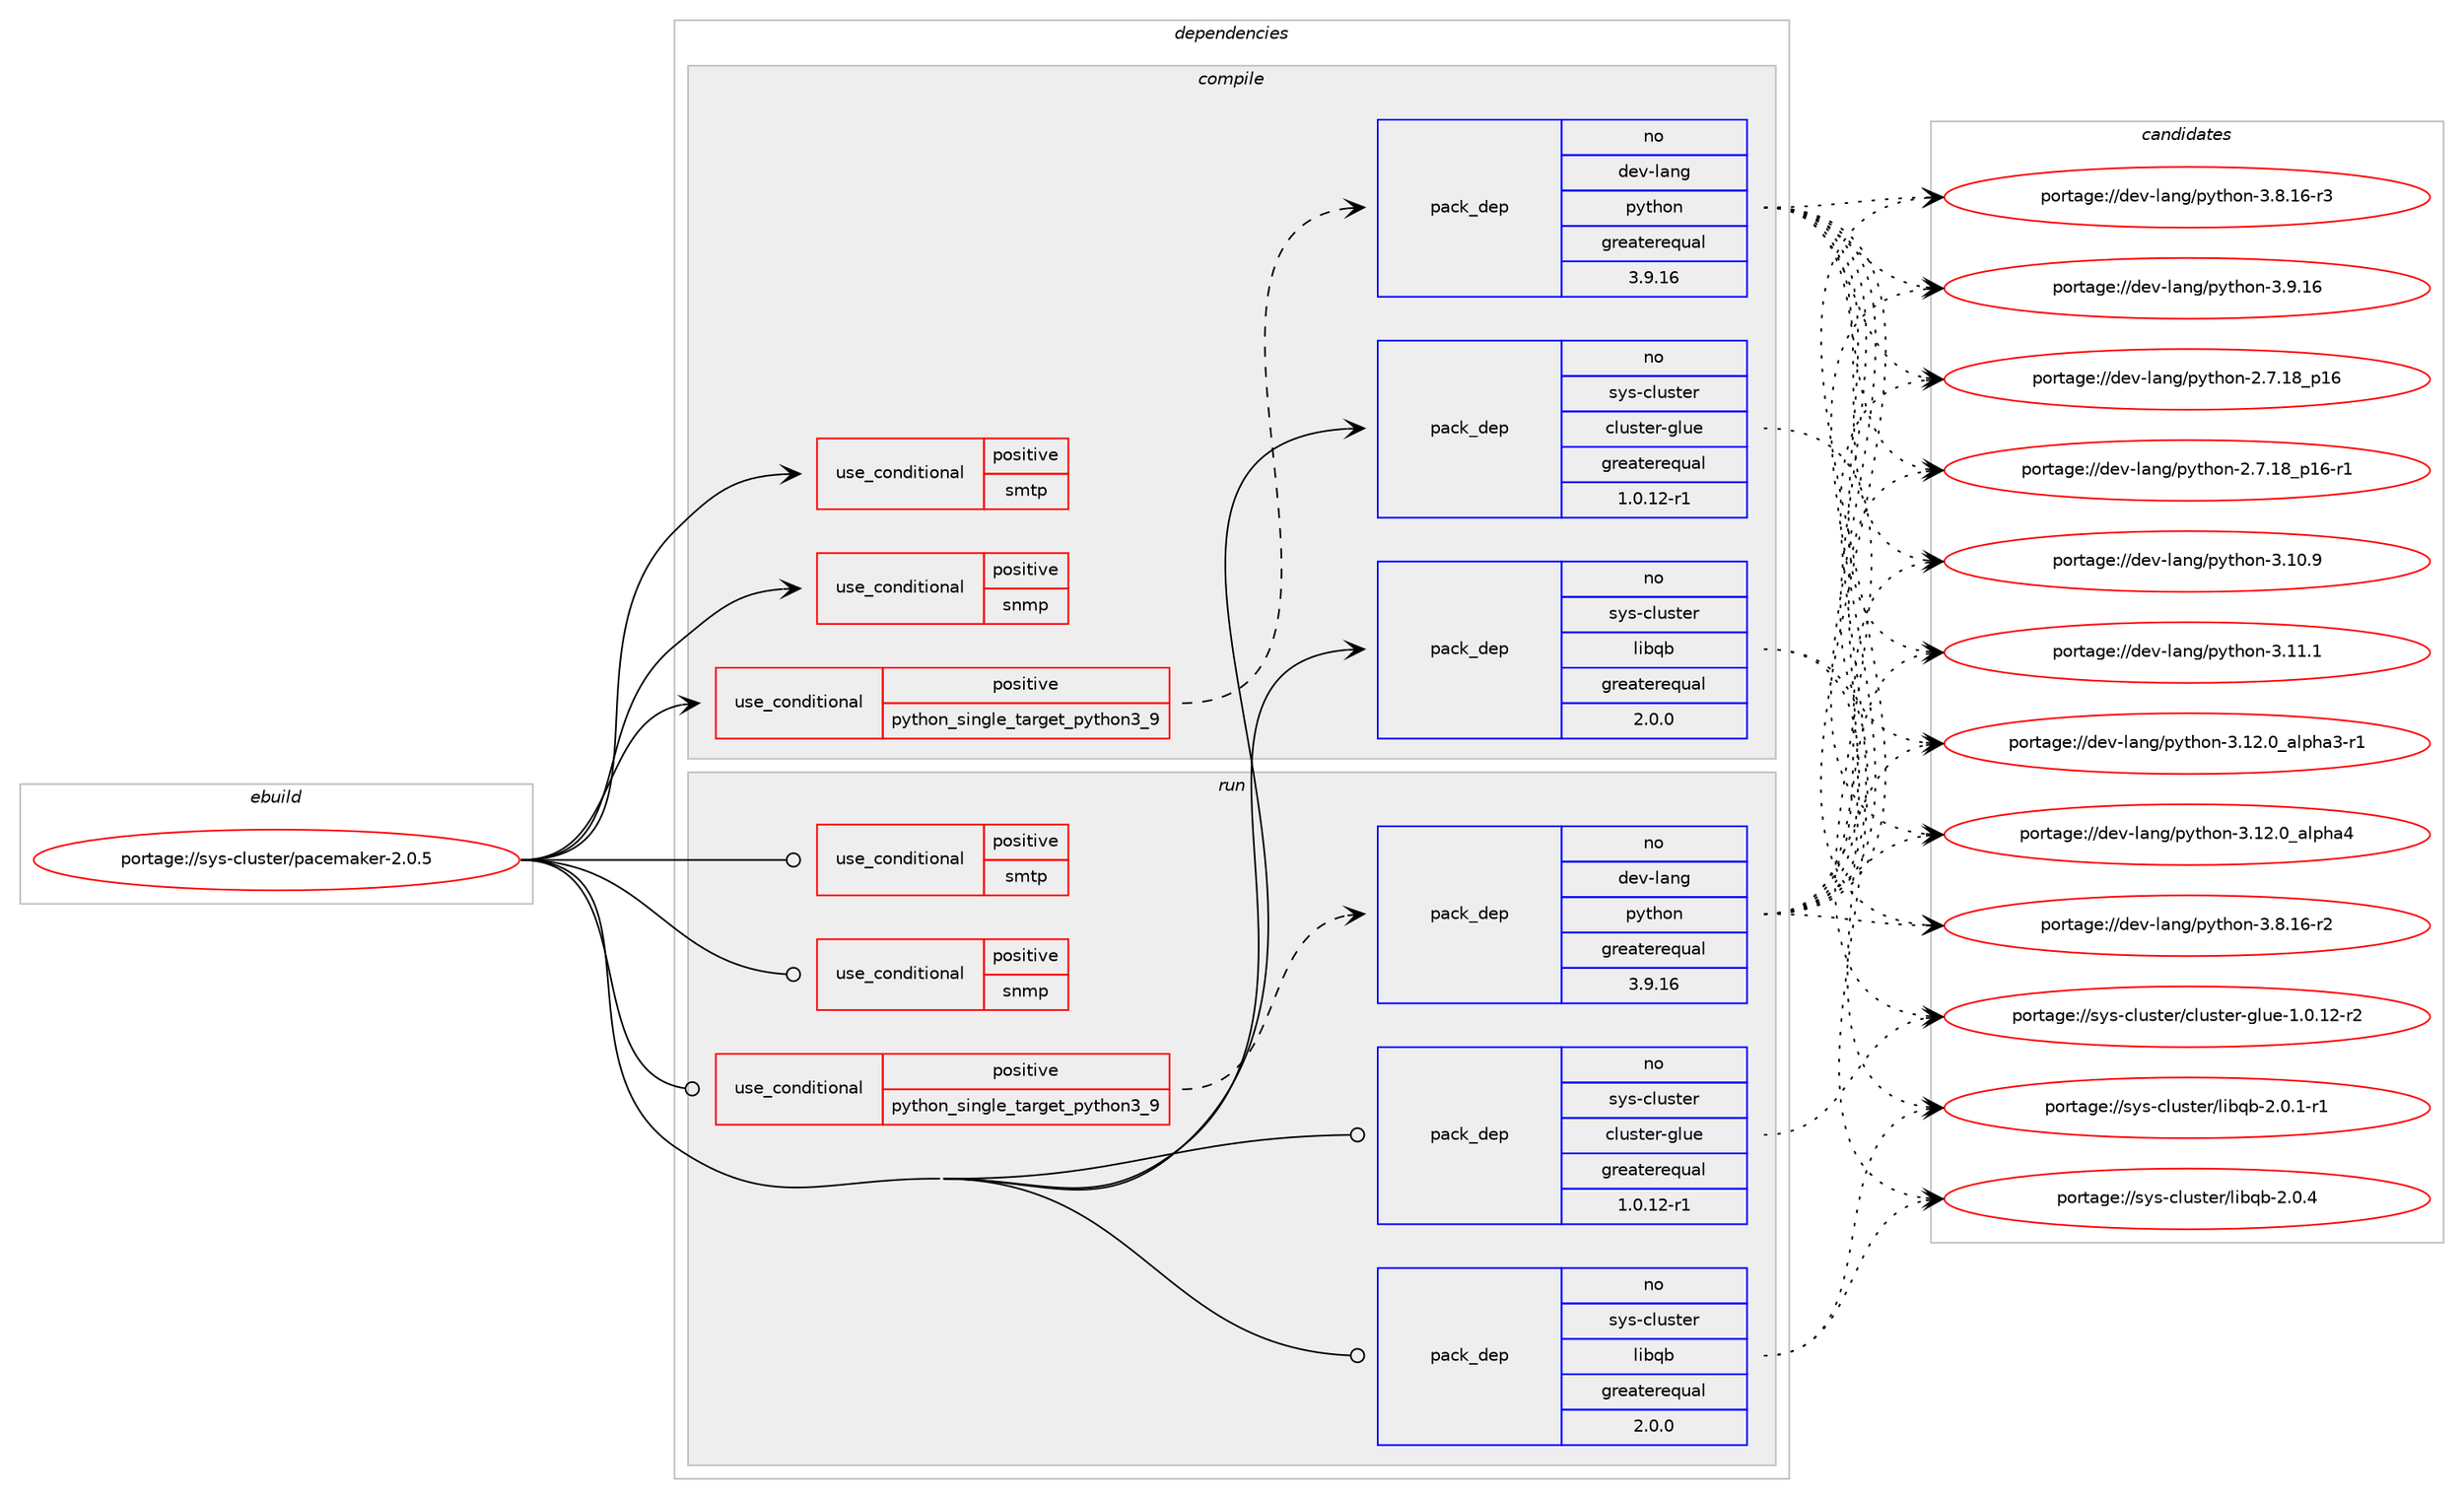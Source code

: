 digraph prolog {

# *************
# Graph options
# *************

newrank=true;
concentrate=true;
compound=true;
graph [rankdir=LR,fontname=Helvetica,fontsize=10,ranksep=1.5];#, ranksep=2.5, nodesep=0.2];
edge  [arrowhead=vee];
node  [fontname=Helvetica,fontsize=10];

# **********
# The ebuild
# **********

subgraph cluster_leftcol {
color=gray;
rank=same;
label=<<i>ebuild</i>>;
id [label="portage://sys-cluster/pacemaker-2.0.5", color=red, width=4, href="../sys-cluster/pacemaker-2.0.5.svg"];
}

# ****************
# The dependencies
# ****************

subgraph cluster_midcol {
color=gray;
label=<<i>dependencies</i>>;
subgraph cluster_compile {
fillcolor="#eeeeee";
style=filled;
label=<<i>compile</i>>;
subgraph cond5502 {
dependency8518 [label=<<TABLE BORDER="0" CELLBORDER="1" CELLSPACING="0" CELLPADDING="4"><TR><TD ROWSPAN="3" CELLPADDING="10">use_conditional</TD></TR><TR><TD>positive</TD></TR><TR><TD>python_single_target_python3_9</TD></TR></TABLE>>, shape=none, color=red];
subgraph pack2938 {
dependency8519 [label=<<TABLE BORDER="0" CELLBORDER="1" CELLSPACING="0" CELLPADDING="4" WIDTH="220"><TR><TD ROWSPAN="6" CELLPADDING="30">pack_dep</TD></TR><TR><TD WIDTH="110">no</TD></TR><TR><TD>dev-lang</TD></TR><TR><TD>python</TD></TR><TR><TD>greaterequal</TD></TR><TR><TD>3.9.16</TD></TR></TABLE>>, shape=none, color=blue];
}
dependency8518:e -> dependency8519:w [weight=20,style="dashed",arrowhead="vee"];
}
id:e -> dependency8518:w [weight=20,style="solid",arrowhead="vee"];
subgraph cond5503 {
dependency8520 [label=<<TABLE BORDER="0" CELLBORDER="1" CELLSPACING="0" CELLPADDING="4"><TR><TD ROWSPAN="3" CELLPADDING="10">use_conditional</TD></TR><TR><TD>positive</TD></TR><TR><TD>smtp</TD></TR></TABLE>>, shape=none, color=red];
# *** BEGIN UNKNOWN DEPENDENCY TYPE (TODO) ***
# dependency8520 -> package_dependency(portage://sys-cluster/pacemaker-2.0.5,install,no,net-libs,libesmtp,none,[,,],[],[])
# *** END UNKNOWN DEPENDENCY TYPE (TODO) ***

}
id:e -> dependency8520:w [weight=20,style="solid",arrowhead="vee"];
subgraph cond5504 {
dependency8521 [label=<<TABLE BORDER="0" CELLBORDER="1" CELLSPACING="0" CELLPADDING="4"><TR><TD ROWSPAN="3" CELLPADDING="10">use_conditional</TD></TR><TR><TD>positive</TD></TR><TR><TD>snmp</TD></TR></TABLE>>, shape=none, color=red];
# *** BEGIN UNKNOWN DEPENDENCY TYPE (TODO) ***
# dependency8521 -> package_dependency(portage://sys-cluster/pacemaker-2.0.5,install,no,net-analyzer,net-snmp,none,[,,],[],[])
# *** END UNKNOWN DEPENDENCY TYPE (TODO) ***

}
id:e -> dependency8521:w [weight=20,style="solid",arrowhead="vee"];
# *** BEGIN UNKNOWN DEPENDENCY TYPE (TODO) ***
# id -> package_dependency(portage://sys-cluster/pacemaker-2.0.5,install,no,app-text,docbook-xsl-stylesheets,none,[,,],[],[])
# *** END UNKNOWN DEPENDENCY TYPE (TODO) ***

# *** BEGIN UNKNOWN DEPENDENCY TYPE (TODO) ***
# id -> package_dependency(portage://sys-cluster/pacemaker-2.0.5,install,no,dev-libs,libxslt,none,[,,],[],[])
# *** END UNKNOWN DEPENDENCY TYPE (TODO) ***

subgraph pack2939 {
dependency8522 [label=<<TABLE BORDER="0" CELLBORDER="1" CELLSPACING="0" CELLPADDING="4" WIDTH="220"><TR><TD ROWSPAN="6" CELLPADDING="30">pack_dep</TD></TR><TR><TD WIDTH="110">no</TD></TR><TR><TD>sys-cluster</TD></TR><TR><TD>cluster-glue</TD></TR><TR><TD>greaterequal</TD></TR><TR><TD>1.0.12-r1</TD></TR></TABLE>>, shape=none, color=blue];
}
id:e -> dependency8522:w [weight=20,style="solid",arrowhead="vee"];
# *** BEGIN UNKNOWN DEPENDENCY TYPE (TODO) ***
# id -> package_dependency(portage://sys-cluster/pacemaker-2.0.5,install,no,sys-cluster,corosync,none,[,,],[],[])
# *** END UNKNOWN DEPENDENCY TYPE (TODO) ***

subgraph pack2940 {
dependency8523 [label=<<TABLE BORDER="0" CELLBORDER="1" CELLSPACING="0" CELLPADDING="4" WIDTH="220"><TR><TD ROWSPAN="6" CELLPADDING="30">pack_dep</TD></TR><TR><TD WIDTH="110">no</TD></TR><TR><TD>sys-cluster</TD></TR><TR><TD>libqb</TD></TR><TR><TD>greaterequal</TD></TR><TR><TD>2.0.0</TD></TR></TABLE>>, shape=none, color=blue];
}
id:e -> dependency8523:w [weight=20,style="solid",arrowhead="vee"];
# *** BEGIN UNKNOWN DEPENDENCY TYPE (TODO) ***
# id -> package_dependency(portage://sys-cluster/pacemaker-2.0.5,install,no,sys-cluster,resource-agents,none,[,,],[],[])
# *** END UNKNOWN DEPENDENCY TYPE (TODO) ***

}
subgraph cluster_compileandrun {
fillcolor="#eeeeee";
style=filled;
label=<<i>compile and run</i>>;
}
subgraph cluster_run {
fillcolor="#eeeeee";
style=filled;
label=<<i>run</i>>;
subgraph cond5505 {
dependency8524 [label=<<TABLE BORDER="0" CELLBORDER="1" CELLSPACING="0" CELLPADDING="4"><TR><TD ROWSPAN="3" CELLPADDING="10">use_conditional</TD></TR><TR><TD>positive</TD></TR><TR><TD>python_single_target_python3_9</TD></TR></TABLE>>, shape=none, color=red];
subgraph pack2941 {
dependency8525 [label=<<TABLE BORDER="0" CELLBORDER="1" CELLSPACING="0" CELLPADDING="4" WIDTH="220"><TR><TD ROWSPAN="6" CELLPADDING="30">pack_dep</TD></TR><TR><TD WIDTH="110">no</TD></TR><TR><TD>dev-lang</TD></TR><TR><TD>python</TD></TR><TR><TD>greaterequal</TD></TR><TR><TD>3.9.16</TD></TR></TABLE>>, shape=none, color=blue];
}
dependency8524:e -> dependency8525:w [weight=20,style="dashed",arrowhead="vee"];
}
id:e -> dependency8524:w [weight=20,style="solid",arrowhead="odot"];
subgraph cond5506 {
dependency8526 [label=<<TABLE BORDER="0" CELLBORDER="1" CELLSPACING="0" CELLPADDING="4"><TR><TD ROWSPAN="3" CELLPADDING="10">use_conditional</TD></TR><TR><TD>positive</TD></TR><TR><TD>smtp</TD></TR></TABLE>>, shape=none, color=red];
# *** BEGIN UNKNOWN DEPENDENCY TYPE (TODO) ***
# dependency8526 -> package_dependency(portage://sys-cluster/pacemaker-2.0.5,run,no,net-libs,libesmtp,none,[,,],[],[])
# *** END UNKNOWN DEPENDENCY TYPE (TODO) ***

}
id:e -> dependency8526:w [weight=20,style="solid",arrowhead="odot"];
subgraph cond5507 {
dependency8527 [label=<<TABLE BORDER="0" CELLBORDER="1" CELLSPACING="0" CELLPADDING="4"><TR><TD ROWSPAN="3" CELLPADDING="10">use_conditional</TD></TR><TR><TD>positive</TD></TR><TR><TD>snmp</TD></TR></TABLE>>, shape=none, color=red];
# *** BEGIN UNKNOWN DEPENDENCY TYPE (TODO) ***
# dependency8527 -> package_dependency(portage://sys-cluster/pacemaker-2.0.5,run,no,net-analyzer,net-snmp,none,[,,],[],[])
# *** END UNKNOWN DEPENDENCY TYPE (TODO) ***

}
id:e -> dependency8527:w [weight=20,style="solid",arrowhead="odot"];
# *** BEGIN UNKNOWN DEPENDENCY TYPE (TODO) ***
# id -> package_dependency(portage://sys-cluster/pacemaker-2.0.5,run,no,app-text,docbook-xsl-stylesheets,none,[,,],[],[])
# *** END UNKNOWN DEPENDENCY TYPE (TODO) ***

# *** BEGIN UNKNOWN DEPENDENCY TYPE (TODO) ***
# id -> package_dependency(portage://sys-cluster/pacemaker-2.0.5,run,no,dev-libs,libxslt,none,[,,],[],[])
# *** END UNKNOWN DEPENDENCY TYPE (TODO) ***

subgraph pack2942 {
dependency8528 [label=<<TABLE BORDER="0" CELLBORDER="1" CELLSPACING="0" CELLPADDING="4" WIDTH="220"><TR><TD ROWSPAN="6" CELLPADDING="30">pack_dep</TD></TR><TR><TD WIDTH="110">no</TD></TR><TR><TD>sys-cluster</TD></TR><TR><TD>cluster-glue</TD></TR><TR><TD>greaterequal</TD></TR><TR><TD>1.0.12-r1</TD></TR></TABLE>>, shape=none, color=blue];
}
id:e -> dependency8528:w [weight=20,style="solid",arrowhead="odot"];
# *** BEGIN UNKNOWN DEPENDENCY TYPE (TODO) ***
# id -> package_dependency(portage://sys-cluster/pacemaker-2.0.5,run,no,sys-cluster,corosync,none,[,,],[],[])
# *** END UNKNOWN DEPENDENCY TYPE (TODO) ***

subgraph pack2943 {
dependency8529 [label=<<TABLE BORDER="0" CELLBORDER="1" CELLSPACING="0" CELLPADDING="4" WIDTH="220"><TR><TD ROWSPAN="6" CELLPADDING="30">pack_dep</TD></TR><TR><TD WIDTH="110">no</TD></TR><TR><TD>sys-cluster</TD></TR><TR><TD>libqb</TD></TR><TR><TD>greaterequal</TD></TR><TR><TD>2.0.0</TD></TR></TABLE>>, shape=none, color=blue];
}
id:e -> dependency8529:w [weight=20,style="solid",arrowhead="odot"];
# *** BEGIN UNKNOWN DEPENDENCY TYPE (TODO) ***
# id -> package_dependency(portage://sys-cluster/pacemaker-2.0.5,run,no,sys-cluster,resource-agents,none,[,,],[],[])
# *** END UNKNOWN DEPENDENCY TYPE (TODO) ***

}
}

# **************
# The candidates
# **************

subgraph cluster_choices {
rank=same;
color=gray;
label=<<i>candidates</i>>;

subgraph choice2938 {
color=black;
nodesep=1;
choice10010111845108971101034711212111610411111045504655464956951124954 [label="portage://dev-lang/python-2.7.18_p16", color=red, width=4,href="../dev-lang/python-2.7.18_p16.svg"];
choice100101118451089711010347112121116104111110455046554649569511249544511449 [label="portage://dev-lang/python-2.7.18_p16-r1", color=red, width=4,href="../dev-lang/python-2.7.18_p16-r1.svg"];
choice10010111845108971101034711212111610411111045514649484657 [label="portage://dev-lang/python-3.10.9", color=red, width=4,href="../dev-lang/python-3.10.9.svg"];
choice10010111845108971101034711212111610411111045514649494649 [label="portage://dev-lang/python-3.11.1", color=red, width=4,href="../dev-lang/python-3.11.1.svg"];
choice10010111845108971101034711212111610411111045514649504648959710811210497514511449 [label="portage://dev-lang/python-3.12.0_alpha3-r1", color=red, width=4,href="../dev-lang/python-3.12.0_alpha3-r1.svg"];
choice1001011184510897110103471121211161041111104551464950464895971081121049752 [label="portage://dev-lang/python-3.12.0_alpha4", color=red, width=4,href="../dev-lang/python-3.12.0_alpha4.svg"];
choice100101118451089711010347112121116104111110455146564649544511450 [label="portage://dev-lang/python-3.8.16-r2", color=red, width=4,href="../dev-lang/python-3.8.16-r2.svg"];
choice100101118451089711010347112121116104111110455146564649544511451 [label="portage://dev-lang/python-3.8.16-r3", color=red, width=4,href="../dev-lang/python-3.8.16-r3.svg"];
choice10010111845108971101034711212111610411111045514657464954 [label="portage://dev-lang/python-3.9.16", color=red, width=4,href="../dev-lang/python-3.9.16.svg"];
dependency8519:e -> choice10010111845108971101034711212111610411111045504655464956951124954:w [style=dotted,weight="100"];
dependency8519:e -> choice100101118451089711010347112121116104111110455046554649569511249544511449:w [style=dotted,weight="100"];
dependency8519:e -> choice10010111845108971101034711212111610411111045514649484657:w [style=dotted,weight="100"];
dependency8519:e -> choice10010111845108971101034711212111610411111045514649494649:w [style=dotted,weight="100"];
dependency8519:e -> choice10010111845108971101034711212111610411111045514649504648959710811210497514511449:w [style=dotted,weight="100"];
dependency8519:e -> choice1001011184510897110103471121211161041111104551464950464895971081121049752:w [style=dotted,weight="100"];
dependency8519:e -> choice100101118451089711010347112121116104111110455146564649544511450:w [style=dotted,weight="100"];
dependency8519:e -> choice100101118451089711010347112121116104111110455146564649544511451:w [style=dotted,weight="100"];
dependency8519:e -> choice10010111845108971101034711212111610411111045514657464954:w [style=dotted,weight="100"];
}
subgraph choice2939 {
color=black;
nodesep=1;
choice1151211154599108117115116101114479910811711511610111445103108117101454946484649504511450 [label="portage://sys-cluster/cluster-glue-1.0.12-r2", color=red, width=4,href="../sys-cluster/cluster-glue-1.0.12-r2.svg"];
dependency8522:e -> choice1151211154599108117115116101114479910811711511610111445103108117101454946484649504511450:w [style=dotted,weight="100"];
}
subgraph choice2940 {
color=black;
nodesep=1;
choice11512111545991081171151161011144710810598113984550464846494511449 [label="portage://sys-cluster/libqb-2.0.1-r1", color=red, width=4,href="../sys-cluster/libqb-2.0.1-r1.svg"];
choice1151211154599108117115116101114471081059811398455046484652 [label="portage://sys-cluster/libqb-2.0.4", color=red, width=4,href="../sys-cluster/libqb-2.0.4.svg"];
dependency8523:e -> choice11512111545991081171151161011144710810598113984550464846494511449:w [style=dotted,weight="100"];
dependency8523:e -> choice1151211154599108117115116101114471081059811398455046484652:w [style=dotted,weight="100"];
}
subgraph choice2941 {
color=black;
nodesep=1;
choice10010111845108971101034711212111610411111045504655464956951124954 [label="portage://dev-lang/python-2.7.18_p16", color=red, width=4,href="../dev-lang/python-2.7.18_p16.svg"];
choice100101118451089711010347112121116104111110455046554649569511249544511449 [label="portage://dev-lang/python-2.7.18_p16-r1", color=red, width=4,href="../dev-lang/python-2.7.18_p16-r1.svg"];
choice10010111845108971101034711212111610411111045514649484657 [label="portage://dev-lang/python-3.10.9", color=red, width=4,href="../dev-lang/python-3.10.9.svg"];
choice10010111845108971101034711212111610411111045514649494649 [label="portage://dev-lang/python-3.11.1", color=red, width=4,href="../dev-lang/python-3.11.1.svg"];
choice10010111845108971101034711212111610411111045514649504648959710811210497514511449 [label="portage://dev-lang/python-3.12.0_alpha3-r1", color=red, width=4,href="../dev-lang/python-3.12.0_alpha3-r1.svg"];
choice1001011184510897110103471121211161041111104551464950464895971081121049752 [label="portage://dev-lang/python-3.12.0_alpha4", color=red, width=4,href="../dev-lang/python-3.12.0_alpha4.svg"];
choice100101118451089711010347112121116104111110455146564649544511450 [label="portage://dev-lang/python-3.8.16-r2", color=red, width=4,href="../dev-lang/python-3.8.16-r2.svg"];
choice100101118451089711010347112121116104111110455146564649544511451 [label="portage://dev-lang/python-3.8.16-r3", color=red, width=4,href="../dev-lang/python-3.8.16-r3.svg"];
choice10010111845108971101034711212111610411111045514657464954 [label="portage://dev-lang/python-3.9.16", color=red, width=4,href="../dev-lang/python-3.9.16.svg"];
dependency8525:e -> choice10010111845108971101034711212111610411111045504655464956951124954:w [style=dotted,weight="100"];
dependency8525:e -> choice100101118451089711010347112121116104111110455046554649569511249544511449:w [style=dotted,weight="100"];
dependency8525:e -> choice10010111845108971101034711212111610411111045514649484657:w [style=dotted,weight="100"];
dependency8525:e -> choice10010111845108971101034711212111610411111045514649494649:w [style=dotted,weight="100"];
dependency8525:e -> choice10010111845108971101034711212111610411111045514649504648959710811210497514511449:w [style=dotted,weight="100"];
dependency8525:e -> choice1001011184510897110103471121211161041111104551464950464895971081121049752:w [style=dotted,weight="100"];
dependency8525:e -> choice100101118451089711010347112121116104111110455146564649544511450:w [style=dotted,weight="100"];
dependency8525:e -> choice100101118451089711010347112121116104111110455146564649544511451:w [style=dotted,weight="100"];
dependency8525:e -> choice10010111845108971101034711212111610411111045514657464954:w [style=dotted,weight="100"];
}
subgraph choice2942 {
color=black;
nodesep=1;
choice1151211154599108117115116101114479910811711511610111445103108117101454946484649504511450 [label="portage://sys-cluster/cluster-glue-1.0.12-r2", color=red, width=4,href="../sys-cluster/cluster-glue-1.0.12-r2.svg"];
dependency8528:e -> choice1151211154599108117115116101114479910811711511610111445103108117101454946484649504511450:w [style=dotted,weight="100"];
}
subgraph choice2943 {
color=black;
nodesep=1;
choice11512111545991081171151161011144710810598113984550464846494511449 [label="portage://sys-cluster/libqb-2.0.1-r1", color=red, width=4,href="../sys-cluster/libqb-2.0.1-r1.svg"];
choice1151211154599108117115116101114471081059811398455046484652 [label="portage://sys-cluster/libqb-2.0.4", color=red, width=4,href="../sys-cluster/libqb-2.0.4.svg"];
dependency8529:e -> choice11512111545991081171151161011144710810598113984550464846494511449:w [style=dotted,weight="100"];
dependency8529:e -> choice1151211154599108117115116101114471081059811398455046484652:w [style=dotted,weight="100"];
}
}

}

